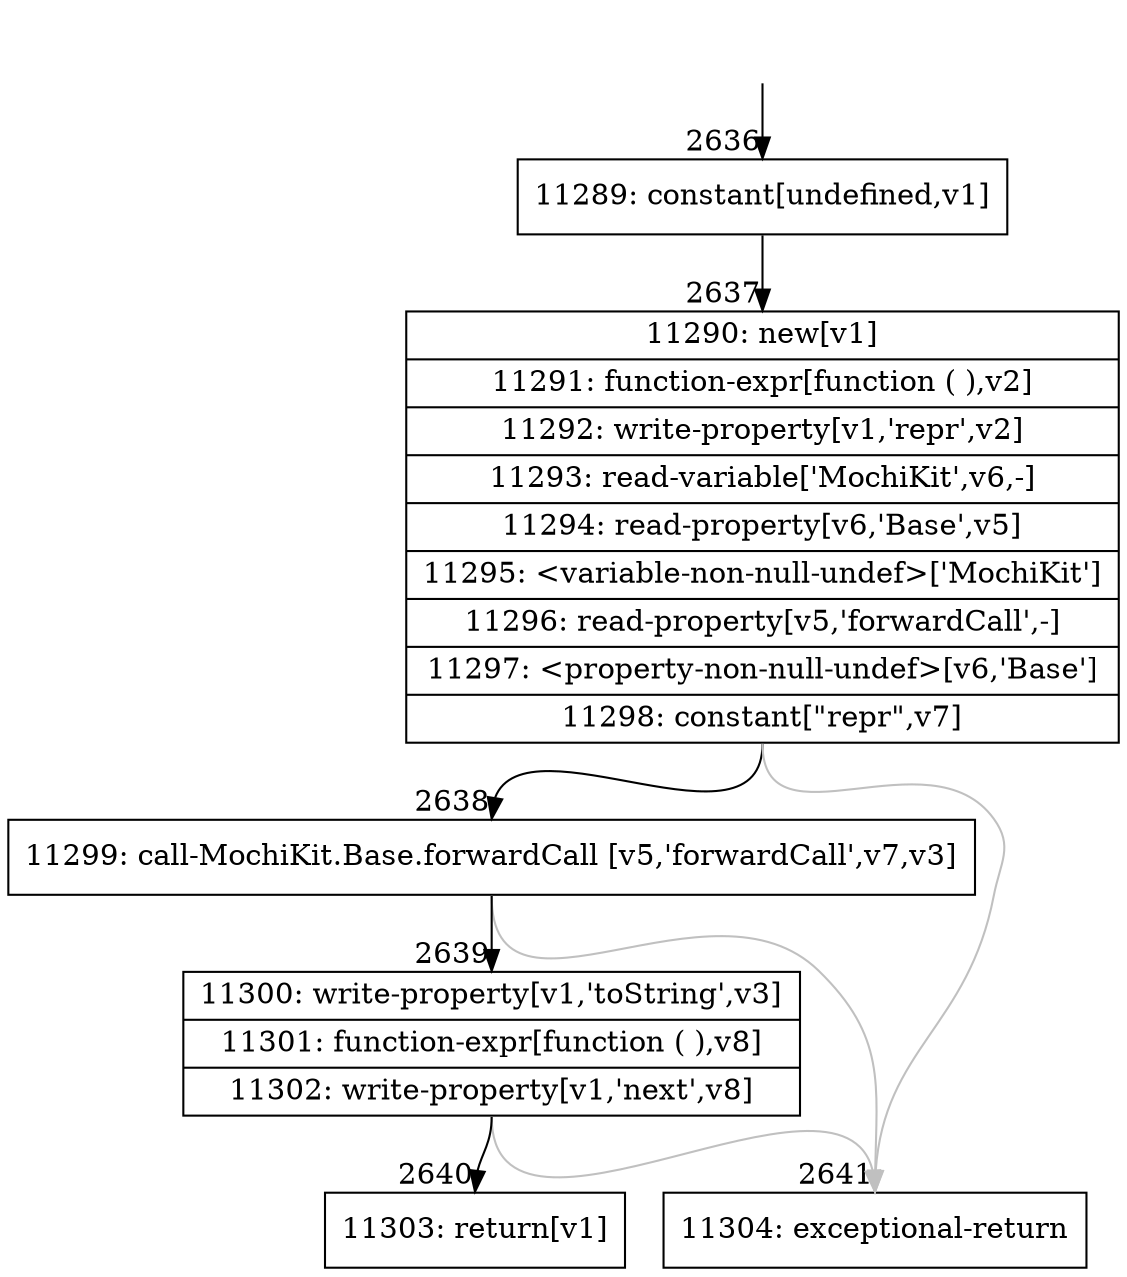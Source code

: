 digraph {
rankdir="TD"
BB_entry199[shape=none,label=""];
BB_entry199 -> BB2636 [tailport=s, headport=n, headlabel="    2636"]
BB2636 [shape=record label="{11289: constant[undefined,v1]}" ] 
BB2636 -> BB2637 [tailport=s, headport=n, headlabel="      2637"]
BB2637 [shape=record label="{11290: new[v1]|11291: function-expr[function ( ),v2]|11292: write-property[v1,'repr',v2]|11293: read-variable['MochiKit',v6,-]|11294: read-property[v6,'Base',v5]|11295: \<variable-non-null-undef\>['MochiKit']|11296: read-property[v5,'forwardCall',-]|11297: \<property-non-null-undef\>[v6,'Base']|11298: constant[\"repr\",v7]}" ] 
BB2637 -> BB2638 [tailport=s, headport=n, headlabel="      2638"]
BB2637 -> BB2641 [tailport=s, headport=n, color=gray, headlabel="      2641"]
BB2638 [shape=record label="{11299: call-MochiKit.Base.forwardCall [v5,'forwardCall',v7,v3]}" ] 
BB2638 -> BB2639 [tailport=s, headport=n, headlabel="      2639"]
BB2638 -> BB2641 [tailport=s, headport=n, color=gray]
BB2639 [shape=record label="{11300: write-property[v1,'toString',v3]|11301: function-expr[function ( ),v8]|11302: write-property[v1,'next',v8]}" ] 
BB2639 -> BB2640 [tailport=s, headport=n, headlabel="      2640"]
BB2639 -> BB2641 [tailport=s, headport=n, color=gray]
BB2640 [shape=record label="{11303: return[v1]}" ] 
BB2641 [shape=record label="{11304: exceptional-return}" ] 
//#$~ 1674
}

